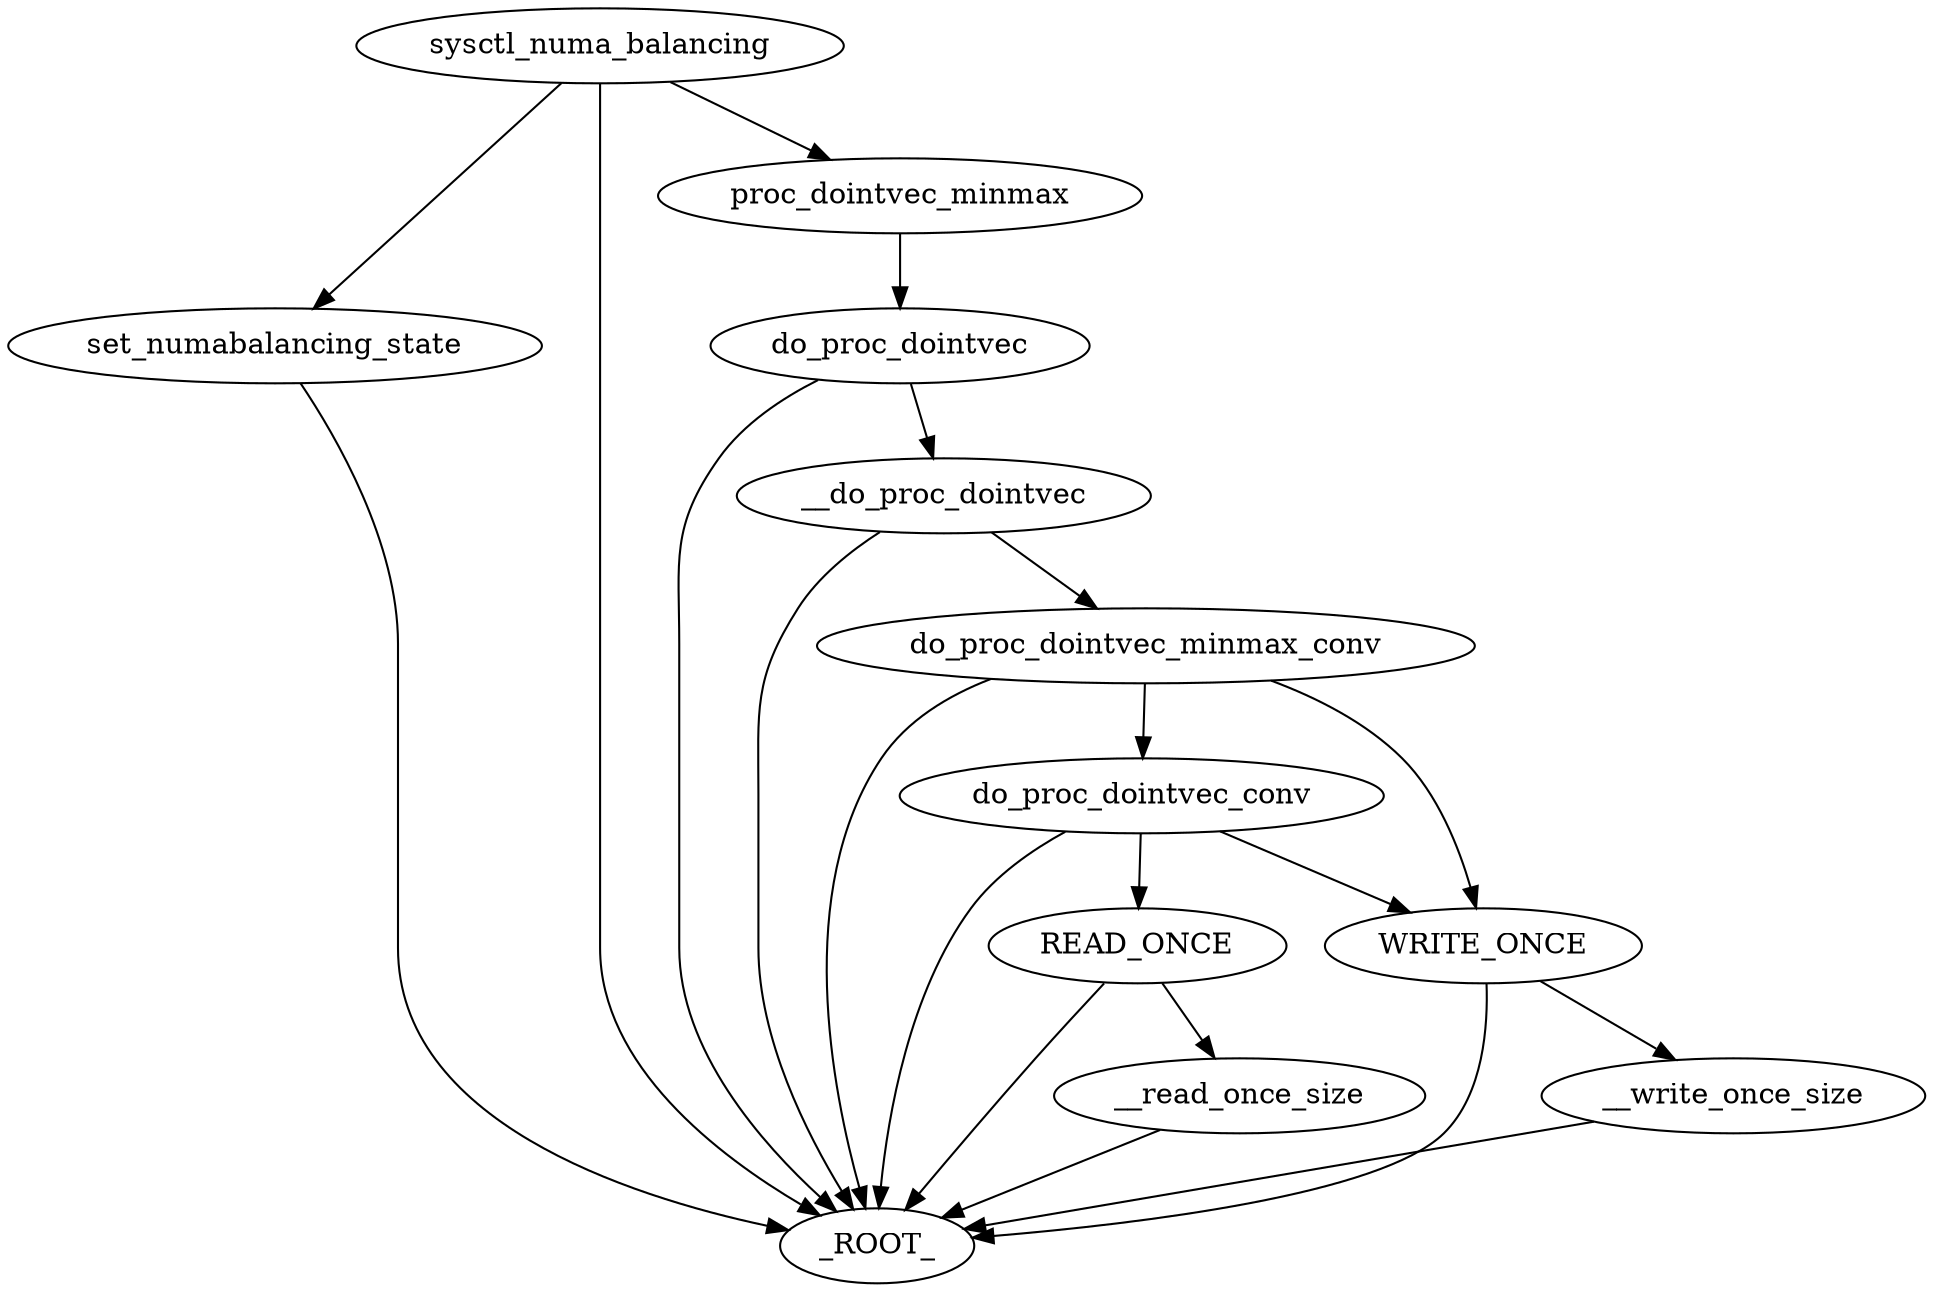 digraph "/home/cendes/Documents/masters_thesis/ocloz/knob_graph_search/./numa_balancing.dot" {
	 set_numabalancing_state -> _ROOT_
	 sysctl_numa_balancing -> set_numabalancing_state
	 do_proc_dointvec -> _ROOT_
	 proc_dointvec_minmax -> do_proc_dointvec
	 __read_once_size -> _ROOT_
	 READ_ONCE -> __read_once_size
	 READ_ONCE -> _ROOT_
	 do_proc_dointvec_conv -> READ_ONCE
	 __write_once_size -> _ROOT_
	 WRITE_ONCE -> __write_once_size
	 WRITE_ONCE -> _ROOT_
	 do_proc_dointvec_minmax_conv -> WRITE_ONCE
	 do_proc_dointvec_conv -> WRITE_ONCE
	 do_proc_dointvec_conv -> _ROOT_
	 do_proc_dointvec_minmax_conv -> do_proc_dointvec_conv
	 do_proc_dointvec_minmax_conv -> _ROOT_
	 __do_proc_dointvec -> do_proc_dointvec_minmax_conv
	 __do_proc_dointvec -> _ROOT_
	 do_proc_dointvec -> __do_proc_dointvec
	 sysctl_numa_balancing -> _ROOT_
	 sysctl_numa_balancing -> proc_dointvec_minmax
}
